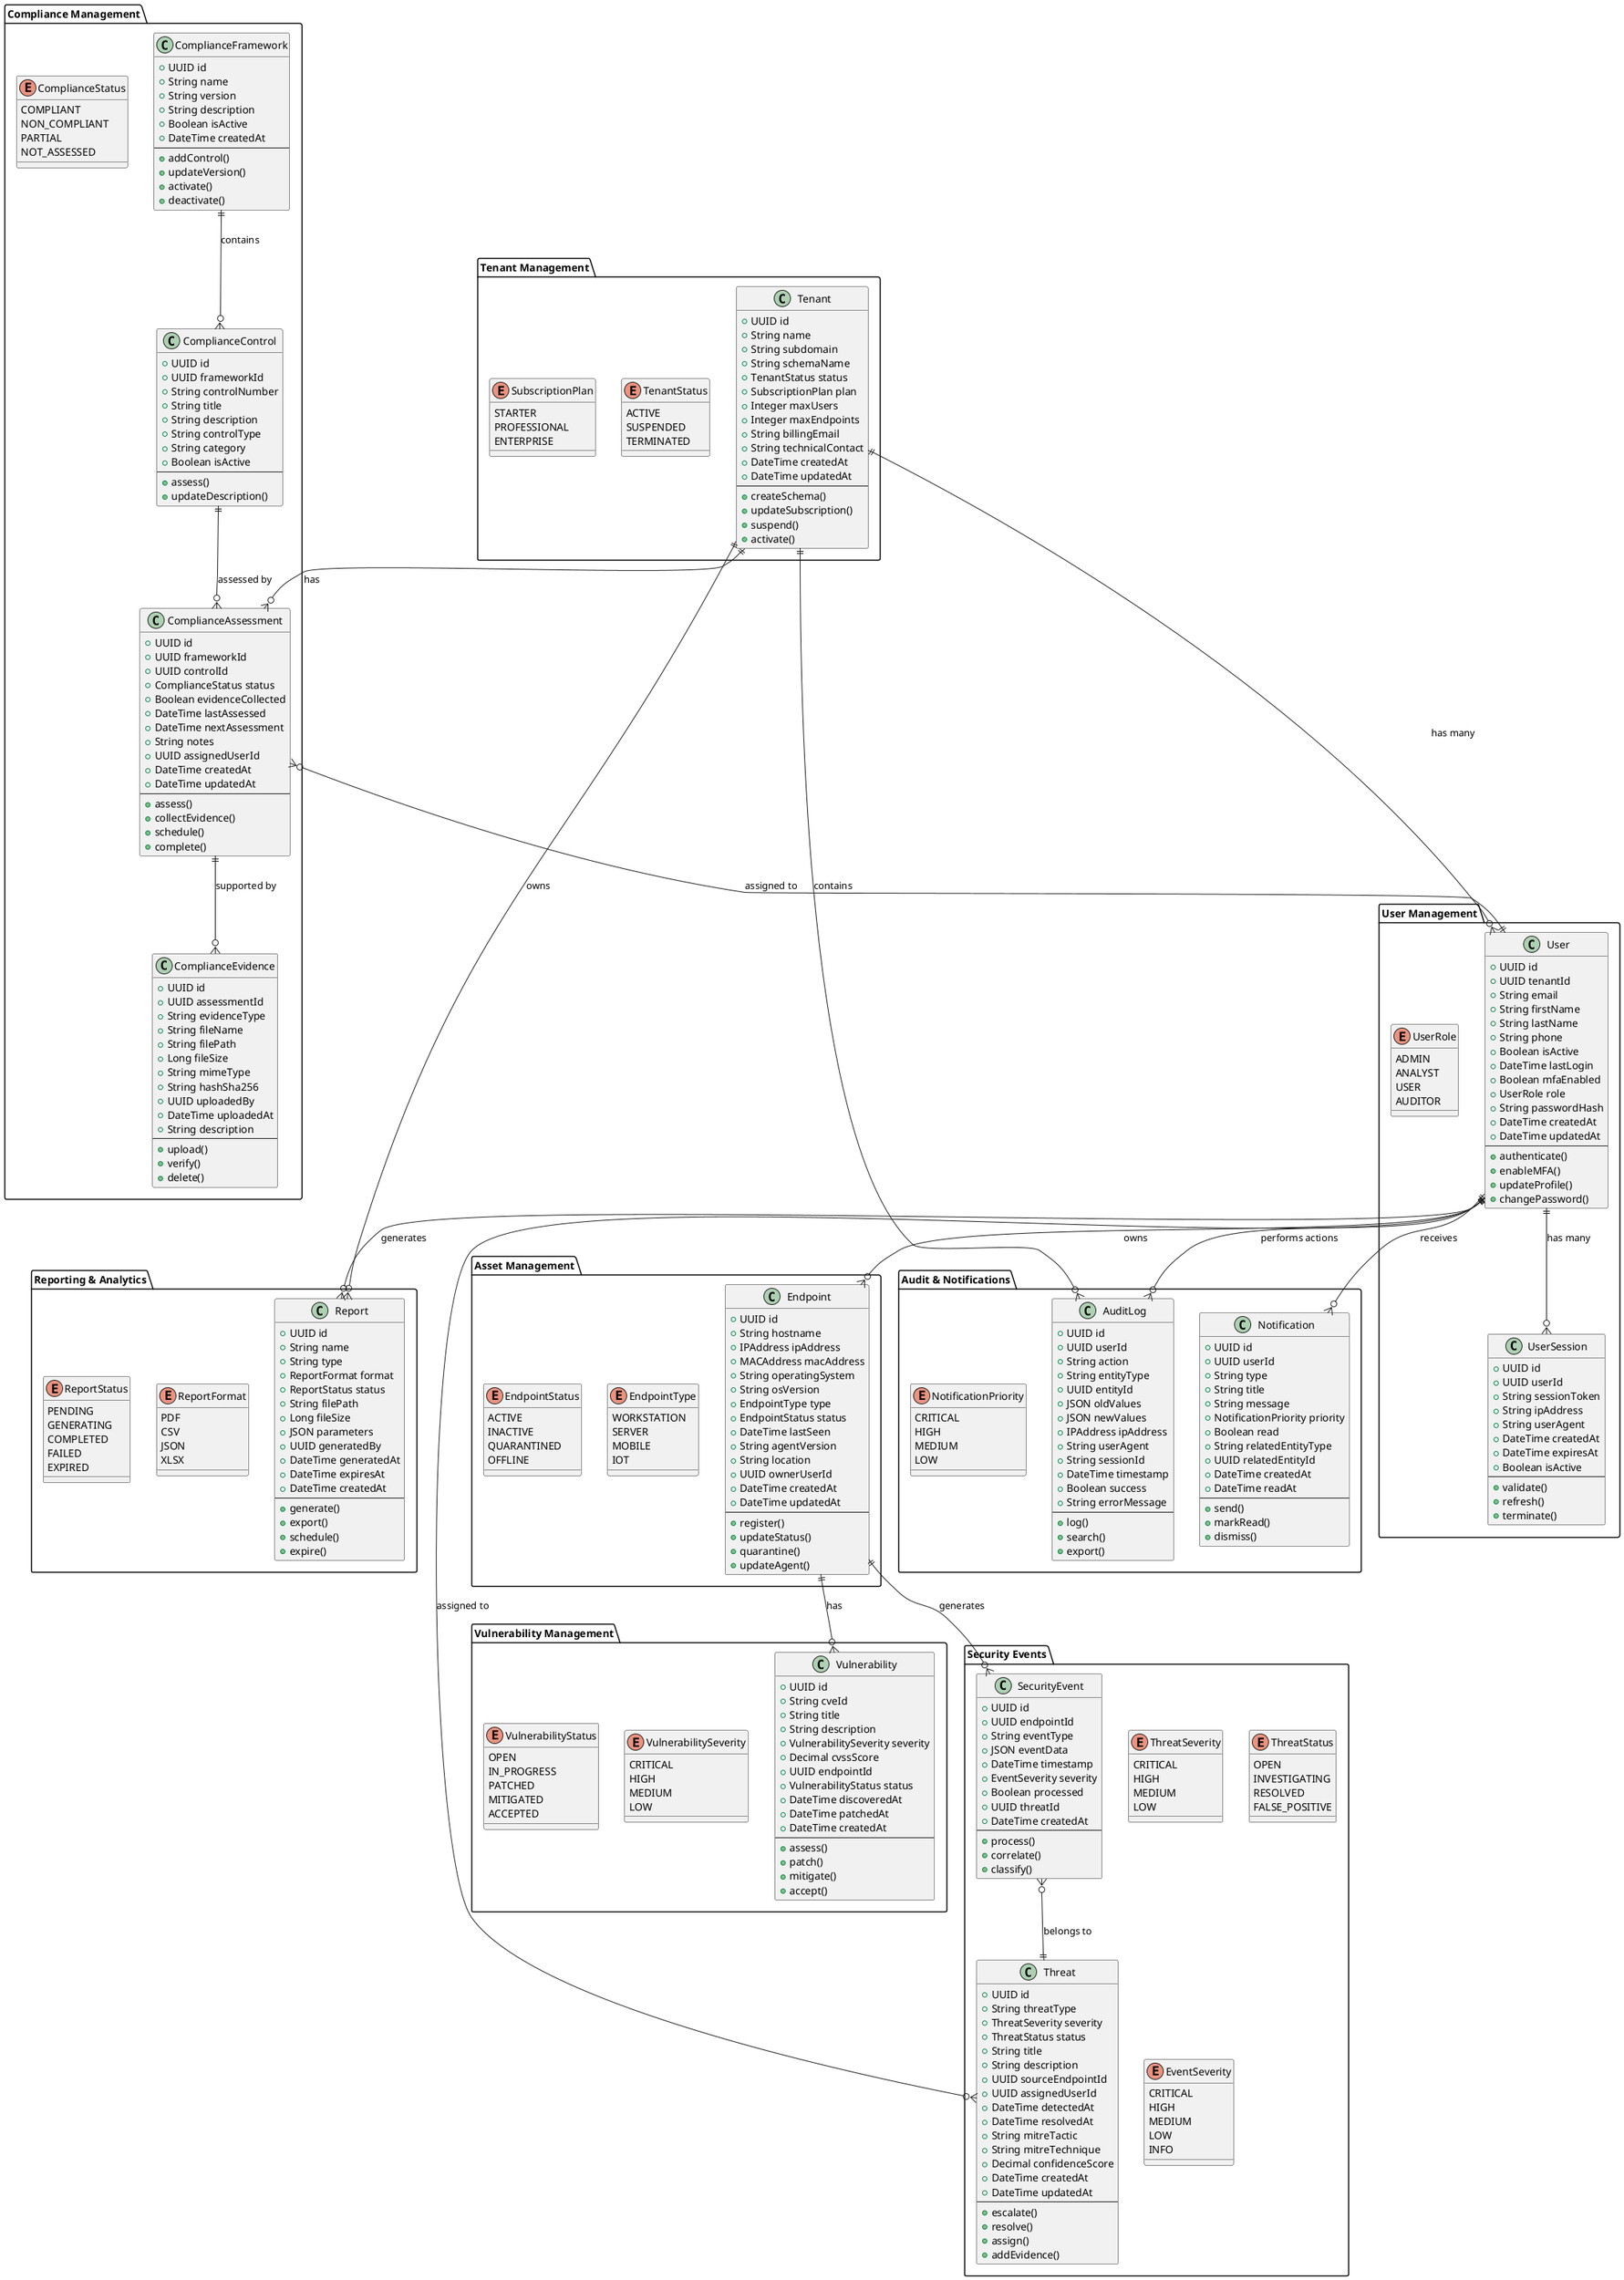 
@startuml Domain Model Class Diagram
package "Tenant Management" {
    class Tenant {
        +UUID id
        +String name
        +String subdomain
        +String schemaName
        +TenantStatus status
        +SubscriptionPlan plan
        +Integer maxUsers
        +Integer maxEndpoints
        +String billingEmail
        +String technicalContact
        +DateTime createdAt
        +DateTime updatedAt
        --
        +createSchema()
        +updateSubscription()
        +suspend()
        +activate()
    }

    enum TenantStatus {
        ACTIVE
        SUSPENDED
        TERMINATED
    }

    enum SubscriptionPlan {
        STARTER
        PROFESSIONAL
        ENTERPRISE
    }
}

package "User Management" {
    class User {
        +UUID id
        +UUID tenantId
        +String email
        +String firstName
        +String lastName
        +String phone
        +Boolean isActive
        +DateTime lastLogin
        +Boolean mfaEnabled
        +UserRole role
        +String passwordHash
        +DateTime createdAt
        +DateTime updatedAt
        --
        +authenticate()
        +enableMFA()
        +updateProfile()
        +changePassword()
    }

    enum UserRole {
        ADMIN
        ANALYST
        USER
        AUDITOR
    }

    class UserSession {
        +UUID id
        +UUID userId
        +String sessionToken
        +String ipAddress
        +String userAgent
        +DateTime createdAt
        +DateTime expiresAt
        +Boolean isActive
        --
        +validate()
        +refresh()
        +terminate()
    }
}

package "Asset Management" {
    class Endpoint {
        +UUID id
        +String hostname
        +IPAddress ipAddress
        +MACAddress macAddress
        +String operatingSystem
        +String osVersion
        +EndpointType type
        +EndpointStatus status
        +DateTime lastSeen
        +String agentVersion
        +String location
        +UUID ownerUserId
        +DateTime createdAt
        +DateTime updatedAt
        --
        +register()
        +updateStatus()
        +quarantine()
        +updateAgent()
    }

    enum EndpointType {
        WORKSTATION
        SERVER
        MOBILE
        IOT
    }

    enum EndpointStatus {
        ACTIVE
        INACTIVE
        QUARANTINED
        OFFLINE
    }
}

package "Security Events" {
    class SecurityEvent {
        +UUID id
        +UUID endpointId
        +String eventType
        +JSON eventData
        +DateTime timestamp
        +EventSeverity severity
        +Boolean processed
        +UUID threatId
        +DateTime createdAt
        --
        +process()
        +correlate()
        +classify()
    }

    class Threat {
        +UUID id
        +String threatType
        +ThreatSeverity severity
        +ThreatStatus status
        +String title
        +String description
        +UUID sourceEndpointId
        +UUID assignedUserId
        +DateTime detectedAt
        +DateTime resolvedAt
        +String mitreTactic
        +String mitreTechnique
        +Decimal confidenceScore
        +DateTime createdAt
        +DateTime updatedAt
        --
        +escalate()
        +resolve()
        +assign()
        +addEvidence()
    }

    enum ThreatSeverity {
        CRITICAL
        HIGH
        MEDIUM
        LOW
    }

    enum ThreatStatus {
        OPEN
        INVESTIGATING
        RESOLVED
        FALSE_POSITIVE
    }

    enum EventSeverity {
        CRITICAL
        HIGH
        MEDIUM
        LOW
        INFO
    }
}

package "Vulnerability Management" {
    class Vulnerability {
        +UUID id
        +String cveId
        +String title
        +String description
        +VulnerabilitySeverity severity
        +Decimal cvssScore
        +UUID endpointId
        +VulnerabilityStatus status
        +DateTime discoveredAt
        +DateTime patchedAt
        +DateTime createdAt
        --
        +assess()
        +patch()
        +mitigate()
        +accept()
    }

    enum VulnerabilitySeverity {
        CRITICAL
        HIGH
        MEDIUM
        LOW
    }

    enum VulnerabilityStatus {
        OPEN
        IN_PROGRESS
        PATCHED
        MITIGATED
        ACCEPTED
    }
}

package "Compliance Management" {
    class ComplianceFramework {
        +UUID id
        +String name
        +String version
        +String description
        +Boolean isActive
        +DateTime createdAt
        --
        +addControl()
        +updateVersion()
        +activate()
        +deactivate()
    }

    class ComplianceControl {
        +UUID id
        +UUID frameworkId
        +String controlNumber
        +String title
        +String description
        +String controlType
        +String category
        +Boolean isActive
        --
        +assess()
        +updateDescription()
    }

    class ComplianceAssessment {
        +UUID id
        +UUID frameworkId
        +UUID controlId
        +ComplianceStatus status
        +Boolean evidenceCollected
        +DateTime lastAssessed
        +DateTime nextAssessment
        +String notes
        +UUID assignedUserId
        +DateTime createdAt
        +DateTime updatedAt
        --
        +assess()
        +collectEvidence()
        +schedule()
        +complete()
    }

    class ComplianceEvidence {
        +UUID id
        +UUID assessmentId
        +String evidenceType
        +String fileName
        +String filePath
        +Long fileSize
        +String mimeType
        +String hashSha256
        +UUID uploadedBy
        +DateTime uploadedAt
        +String description
        --
        +upload()
        +verify()
        +delete()
    }

    enum ComplianceStatus {
        COMPLIANT
        NON_COMPLIANT
        PARTIAL
        NOT_ASSESSED
    }
}

package "Reporting & Analytics" {
    class Report {
        +UUID id
        +String name
        +String type
        +ReportFormat format
        +ReportStatus status
        +String filePath
        +Long fileSize
        +JSON parameters
        +UUID generatedBy
        +DateTime generatedAt
        +DateTime expiresAt
        +DateTime createdAt
        --
        +generate()
        +export()
        +schedule()
        +expire()
    }

    enum ReportFormat {
        PDF
        CSV
        JSON
        XLSX
    }

    enum ReportStatus {
        PENDING
        GENERATING
        COMPLETED
        FAILED
        EXPIRED
    }
}

package "Audit & Notifications" {
    class AuditLog {
        +UUID id
        +UUID userId
        +String action
        +String entityType
        +UUID entityId
        +JSON oldValues
        +JSON newValues
        +IPAddress ipAddress
        +String userAgent
        +String sessionId
        +DateTime timestamp
        +Boolean success
        +String errorMessage
        --
        +log()
        +search()
        +export()
    }

    class Notification {
        +UUID id
        +UUID userId
        +String type
        +String title
        +String message
        +NotificationPriority priority
        +Boolean read
        +String relatedEntityType
        +UUID relatedEntityId
        +DateTime createdAt
        +DateTime readAt
        --
        +send()
        +markRead()
        +dismiss()
    }

    enum NotificationPriority {
        CRITICAL
        HIGH
        MEDIUM
        LOW
    }
}

' Relationships
Tenant ||--o{ User : "has many"
User ||--o{ UserSession : "has many"
User ||--o{ Endpoint : "owns"
Endpoint ||--o{ SecurityEvent : "generates"
SecurityEvent }o--|| Threat : "belongs to"
Endpoint ||--o{ Vulnerability : "has"
Threat }o--|| User : "assigned to"

ComplianceFramework ||--o{ ComplianceControl : "contains"
ComplianceControl ||--o{ ComplianceAssessment : "assessed by"
ComplianceAssessment ||--o{ ComplianceEvidence : "supported by"
ComplianceAssessment }o--|| User : "assigned to"

User ||--o{ Report : "generates"
User ||--o{ AuditLog : "performs actions"
User ||--o{ Notification : "receives"

Tenant ||--o{ ComplianceAssessment : "has"
Tenant ||--o{ Report : "owns"
Tenant ||--o{ AuditLog : "contains"

@enduml
